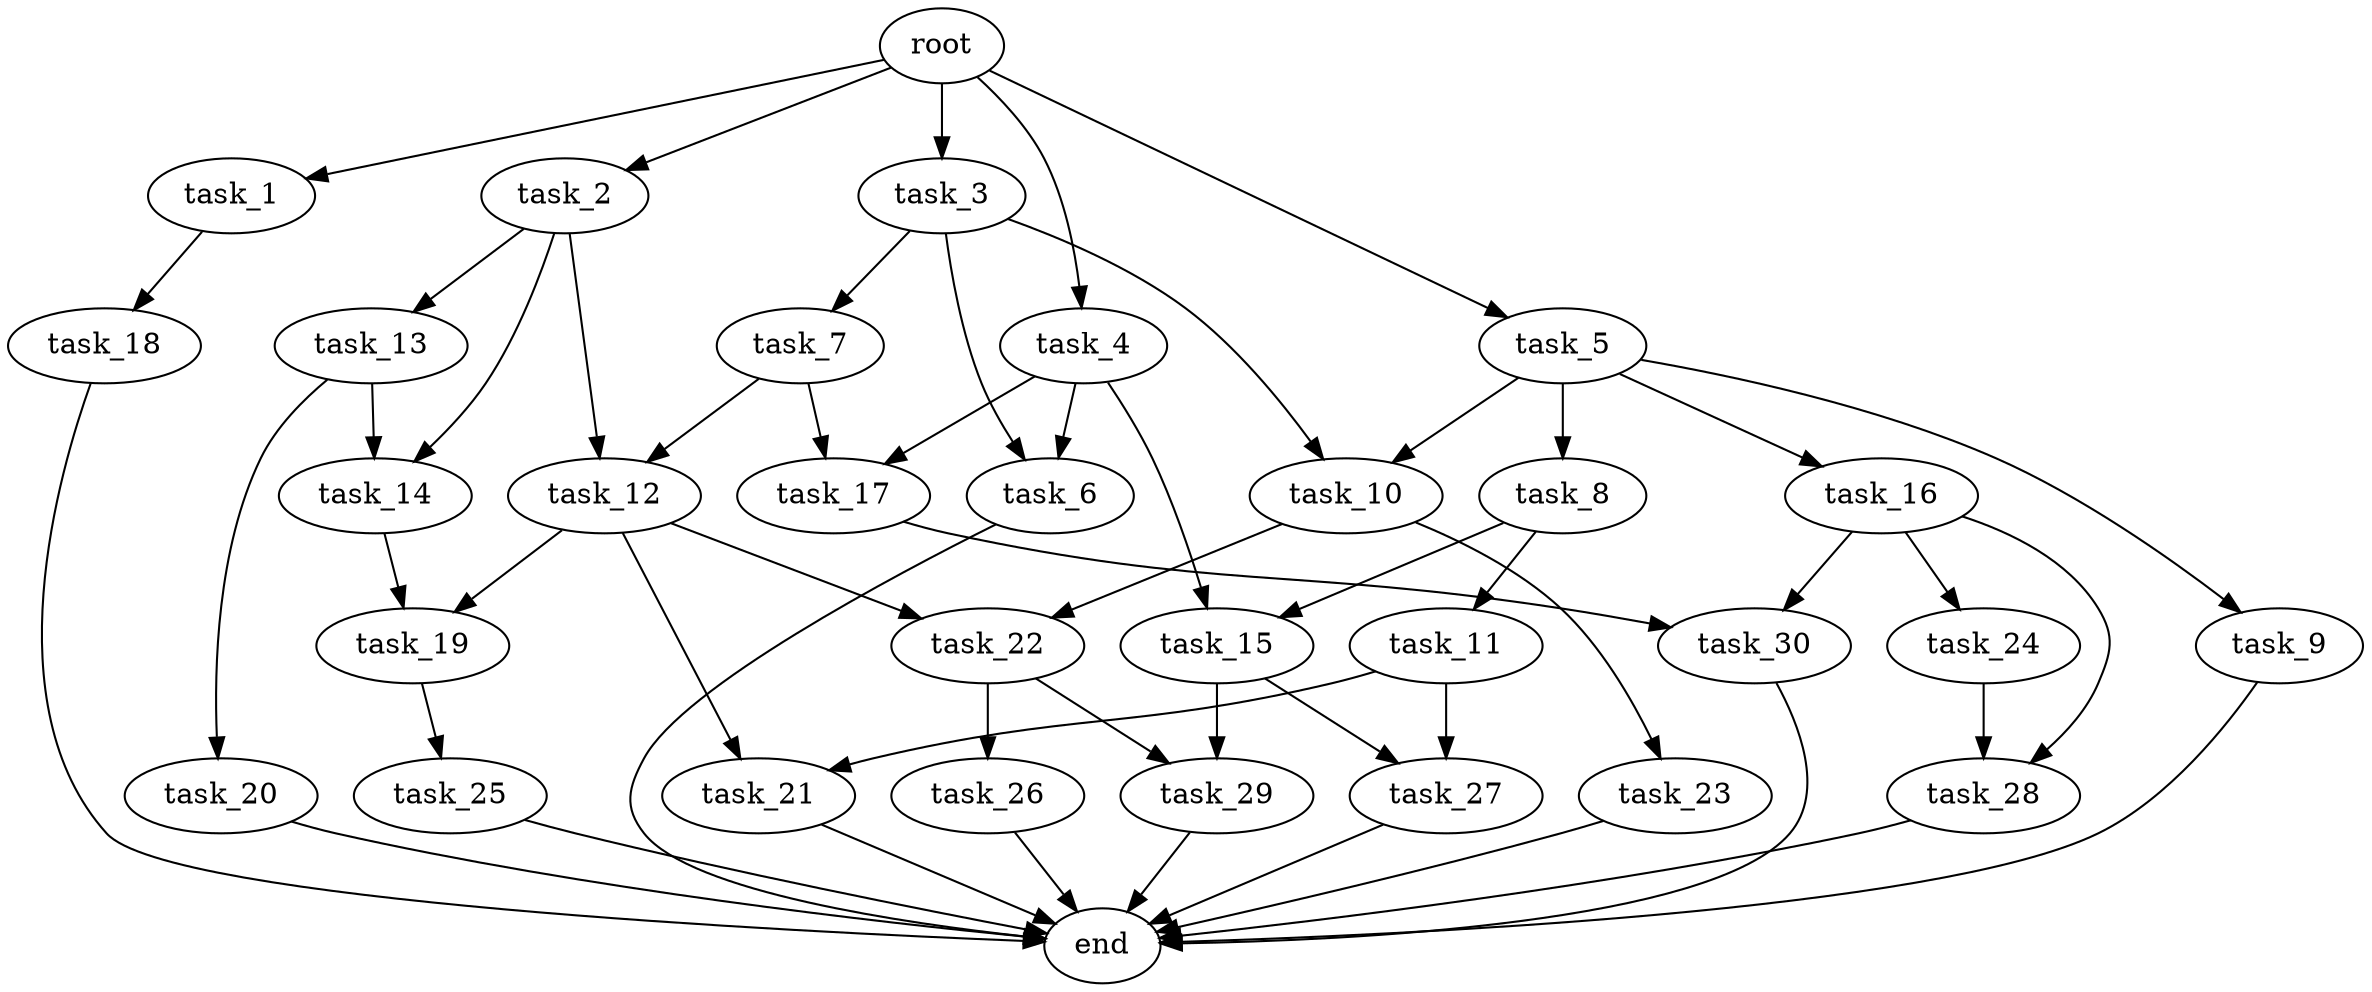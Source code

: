 digraph G {
  root [size="0.000000e+00"];
  task_1 [size="8.727552e+10"];
  task_2 [size="2.068580e+10"];
  task_3 [size="2.028463e+10"];
  task_4 [size="2.497705e+10"];
  task_5 [size="6.186350e+10"];
  task_6 [size="1.560800e+10"];
  task_7 [size="1.067786e+10"];
  task_8 [size="9.201961e+10"];
  task_9 [size="6.758445e+10"];
  task_10 [size="6.634577e+10"];
  task_11 [size="6.138656e+10"];
  task_12 [size="7.642678e+10"];
  task_13 [size="5.415198e+10"];
  task_14 [size="4.235890e+09"];
  task_15 [size="4.823439e+10"];
  task_16 [size="6.207054e+10"];
  task_17 [size="4.923911e+10"];
  task_18 [size="9.853628e+10"];
  task_19 [size="8.970101e+10"];
  task_20 [size="8.687820e+10"];
  task_21 [size="4.908563e+10"];
  task_22 [size="9.843962e+10"];
  task_23 [size="9.160152e+10"];
  task_24 [size="2.803386e+10"];
  task_25 [size="2.221706e+10"];
  task_26 [size="5.767075e+10"];
  task_27 [size="5.424276e+09"];
  task_28 [size="7.992900e+10"];
  task_29 [size="4.783722e+10"];
  task_30 [size="5.408139e+10"];
  end [size="0.000000e+00"];

  root -> task_1 [size="1.000000e-12"];
  root -> task_2 [size="1.000000e-12"];
  root -> task_3 [size="1.000000e-12"];
  root -> task_4 [size="1.000000e-12"];
  root -> task_5 [size="1.000000e-12"];
  task_1 -> task_18 [size="9.853628e+08"];
  task_2 -> task_12 [size="3.821339e+08"];
  task_2 -> task_13 [size="5.415198e+08"];
  task_2 -> task_14 [size="2.117945e+07"];
  task_3 -> task_6 [size="7.803998e+07"];
  task_3 -> task_7 [size="1.067786e+08"];
  task_3 -> task_10 [size="3.317289e+08"];
  task_4 -> task_6 [size="7.803998e+07"];
  task_4 -> task_15 [size="2.411719e+08"];
  task_4 -> task_17 [size="2.461956e+08"];
  task_5 -> task_8 [size="9.201961e+08"];
  task_5 -> task_9 [size="6.758445e+08"];
  task_5 -> task_10 [size="3.317289e+08"];
  task_5 -> task_16 [size="6.207054e+08"];
  task_6 -> end [size="1.000000e-12"];
  task_7 -> task_12 [size="3.821339e+08"];
  task_7 -> task_17 [size="2.461956e+08"];
  task_8 -> task_11 [size="6.138656e+08"];
  task_8 -> task_15 [size="2.411719e+08"];
  task_9 -> end [size="1.000000e-12"];
  task_10 -> task_22 [size="4.921981e+08"];
  task_10 -> task_23 [size="9.160152e+08"];
  task_11 -> task_21 [size="2.454281e+08"];
  task_11 -> task_27 [size="2.712138e+07"];
  task_12 -> task_19 [size="4.485050e+08"];
  task_12 -> task_21 [size="2.454281e+08"];
  task_12 -> task_22 [size="4.921981e+08"];
  task_13 -> task_14 [size="2.117945e+07"];
  task_13 -> task_20 [size="8.687820e+08"];
  task_14 -> task_19 [size="4.485050e+08"];
  task_15 -> task_27 [size="2.712138e+07"];
  task_15 -> task_29 [size="2.391861e+08"];
  task_16 -> task_24 [size="2.803386e+08"];
  task_16 -> task_28 [size="3.996450e+08"];
  task_16 -> task_30 [size="2.704069e+08"];
  task_17 -> task_30 [size="2.704069e+08"];
  task_18 -> end [size="1.000000e-12"];
  task_19 -> task_25 [size="2.221706e+08"];
  task_20 -> end [size="1.000000e-12"];
  task_21 -> end [size="1.000000e-12"];
  task_22 -> task_26 [size="5.767075e+08"];
  task_22 -> task_29 [size="2.391861e+08"];
  task_23 -> end [size="1.000000e-12"];
  task_24 -> task_28 [size="3.996450e+08"];
  task_25 -> end [size="1.000000e-12"];
  task_26 -> end [size="1.000000e-12"];
  task_27 -> end [size="1.000000e-12"];
  task_28 -> end [size="1.000000e-12"];
  task_29 -> end [size="1.000000e-12"];
  task_30 -> end [size="1.000000e-12"];
}
